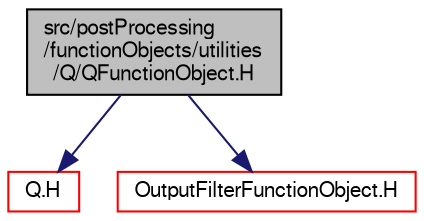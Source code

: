 digraph "src/postProcessing/functionObjects/utilities/Q/QFunctionObject.H"
{
  bgcolor="transparent";
  edge [fontname="FreeSans",fontsize="10",labelfontname="FreeSans",labelfontsize="10"];
  node [fontname="FreeSans",fontsize="10",shape=record];
  Node0 [label="src/postProcessing\l/functionObjects/utilities\l/Q/QFunctionObject.H",height=0.2,width=0.4,color="black", fillcolor="grey75", style="filled", fontcolor="black"];
  Node0 -> Node1 [color="midnightblue",fontsize="10",style="solid",fontname="FreeSans"];
  Node1 [label="Q.H",height=0.2,width=0.4,color="red",URL="$a13802.html"];
  Node0 -> Node68 [color="midnightblue",fontsize="10",style="solid",fontname="FreeSans"];
  Node68 [label="OutputFilterFunctionObject.H",height=0.2,width=0.4,color="red",URL="$a08975.html"];
}
